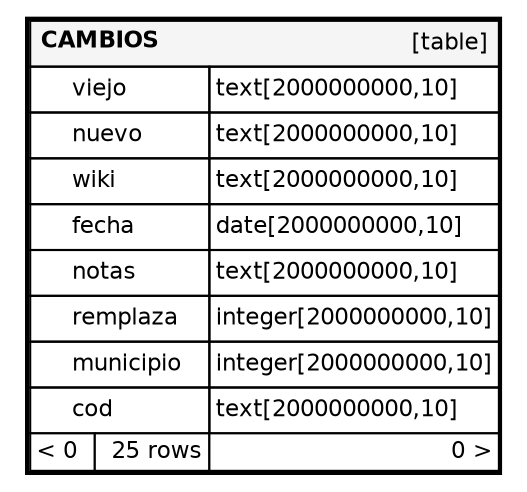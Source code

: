 digraph "CAMBIOS" {
  graph [
    rankdir="RL"
    bgcolor="#ffffff"
    nodesep="0.18"
    ranksep="0.46"
    fontname="Helvetica"
    fontsize="11"
    ration="compress"
  ];
  node [
    fontname="Helvetica"
    fontsize="11"
    shape="plaintext"
  ];
  edge [
    arrowsize="0.8"
  ];
  "CAMBIOS" [
   label=<
    <TABLE BORDER="2" CELLBORDER="1" CELLSPACING="0" BGCOLOR="#ffffff">
      <TR><TD COLSPAN="4"  BGCOLOR="#f5f5f5"><TABLE BORDER="0" CELLSPACING="0"><TR><TD ALIGN="LEFT"><B>CAMBIOS</B></TD><TD ALIGN="RIGHT">[table]</TD></TR></TABLE></TD></TR>
      <TR><TD PORT="viejo" COLSPAN="2" ALIGN="LEFT"><TABLE BORDER="0" CELLSPACING="0" ALIGN="LEFT"><TR ALIGN="LEFT"><TD ALIGN="LEFT" FIXEDSIZE="TRUE" WIDTH="15" HEIGHT="16"></TD><TD ALIGN="LEFT" FIXEDSIZE="TRUE" WIDTH="65" HEIGHT="16">viejo</TD></TR></TABLE></TD><TD PORT="viejo.type" ALIGN="LEFT">text[2000000000,10]</TD></TR>
      <TR><TD PORT="nuevo" COLSPAN="2" ALIGN="LEFT"><TABLE BORDER="0" CELLSPACING="0" ALIGN="LEFT"><TR ALIGN="LEFT"><TD ALIGN="LEFT" FIXEDSIZE="TRUE" WIDTH="15" HEIGHT="16"></TD><TD ALIGN="LEFT" FIXEDSIZE="TRUE" WIDTH="65" HEIGHT="16">nuevo</TD></TR></TABLE></TD><TD PORT="nuevo.type" ALIGN="LEFT">text[2000000000,10]</TD></TR>
      <TR><TD PORT="wiki" COLSPAN="2" ALIGN="LEFT"><TABLE BORDER="0" CELLSPACING="0" ALIGN="LEFT"><TR ALIGN="LEFT"><TD ALIGN="LEFT" FIXEDSIZE="TRUE" WIDTH="15" HEIGHT="16"></TD><TD ALIGN="LEFT" FIXEDSIZE="TRUE" WIDTH="65" HEIGHT="16">wiki</TD></TR></TABLE></TD><TD PORT="wiki.type" ALIGN="LEFT">text[2000000000,10]</TD></TR>
      <TR><TD PORT="fecha" COLSPAN="2" ALIGN="LEFT"><TABLE BORDER="0" CELLSPACING="0" ALIGN="LEFT"><TR ALIGN="LEFT"><TD ALIGN="LEFT" FIXEDSIZE="TRUE" WIDTH="15" HEIGHT="16"></TD><TD ALIGN="LEFT" FIXEDSIZE="TRUE" WIDTH="65" HEIGHT="16">fecha</TD></TR></TABLE></TD><TD PORT="fecha.type" ALIGN="LEFT">date[2000000000,10]</TD></TR>
      <TR><TD PORT="notas" COLSPAN="2" ALIGN="LEFT"><TABLE BORDER="0" CELLSPACING="0" ALIGN="LEFT"><TR ALIGN="LEFT"><TD ALIGN="LEFT" FIXEDSIZE="TRUE" WIDTH="15" HEIGHT="16"></TD><TD ALIGN="LEFT" FIXEDSIZE="TRUE" WIDTH="65" HEIGHT="16">notas</TD></TR></TABLE></TD><TD PORT="notas.type" ALIGN="LEFT">text[2000000000,10]</TD></TR>
      <TR><TD PORT="remplaza" COLSPAN="2" ALIGN="LEFT"><TABLE BORDER="0" CELLSPACING="0" ALIGN="LEFT"><TR ALIGN="LEFT"><TD ALIGN="LEFT" FIXEDSIZE="TRUE" WIDTH="15" HEIGHT="16"></TD><TD ALIGN="LEFT" FIXEDSIZE="TRUE" WIDTH="65" HEIGHT="16">remplaza</TD></TR></TABLE></TD><TD PORT="remplaza.type" ALIGN="LEFT">integer[2000000000,10]</TD></TR>
      <TR><TD PORT="municipio" COLSPAN="2" ALIGN="LEFT"><TABLE BORDER="0" CELLSPACING="0" ALIGN="LEFT"><TR ALIGN="LEFT"><TD ALIGN="LEFT" FIXEDSIZE="TRUE" WIDTH="15" HEIGHT="16"></TD><TD ALIGN="LEFT" FIXEDSIZE="TRUE" WIDTH="65" HEIGHT="16">municipio</TD></TR></TABLE></TD><TD PORT="municipio.type" ALIGN="LEFT">integer[2000000000,10]</TD></TR>
      <TR><TD PORT="cod" COLSPAN="2" ALIGN="LEFT"><TABLE BORDER="0" CELLSPACING="0" ALIGN="LEFT"><TR ALIGN="LEFT"><TD ALIGN="LEFT" FIXEDSIZE="TRUE" WIDTH="15" HEIGHT="16"></TD><TD ALIGN="LEFT" FIXEDSIZE="TRUE" WIDTH="65" HEIGHT="16">cod</TD></TR></TABLE></TD><TD PORT="cod.type" ALIGN="LEFT">text[2000000000,10]</TD></TR>
      <TR><TD ALIGN="LEFT" BGCOLOR="#ffffff">&lt; 0</TD><TD ALIGN="RIGHT" BGCOLOR="#ffffff">25 rows</TD><TD ALIGN="RIGHT" BGCOLOR="#ffffff">0 &gt;</TD></TR>
    </TABLE>>
    URL="tables/CAMBIOS.html"
    target="_top"
    tooltip="CAMBIOS"
  ];
}
